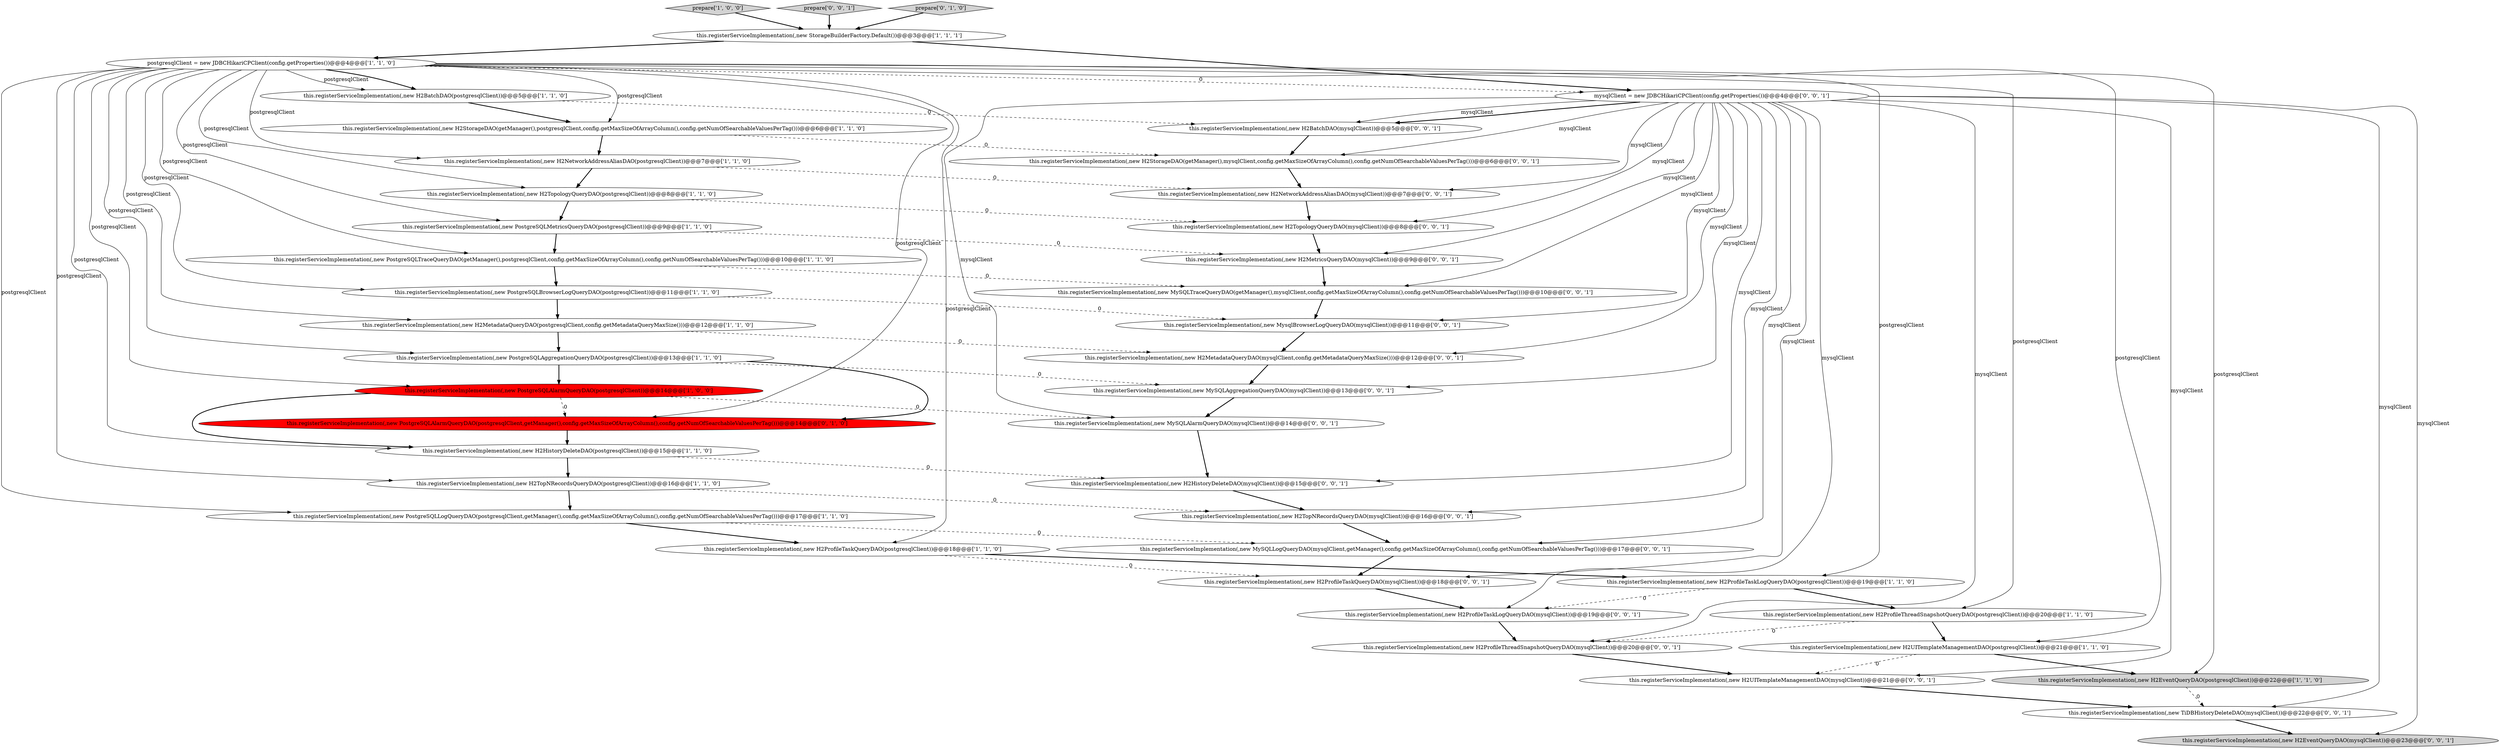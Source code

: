 digraph {
20 [style = filled, label = "prepare['1', '0', '0']", fillcolor = lightgray, shape = diamond image = "AAA0AAABBB1BBB"];
27 [style = filled, label = "this.registerServiceImplementation(,new H2ProfileTaskLogQueryDAO(mysqlClient))@@@19@@@['0', '0', '1']", fillcolor = white, shape = ellipse image = "AAA0AAABBB3BBB"];
37 [style = filled, label = "this.registerServiceImplementation(,new H2MetricsQueryDAO(mysqlClient))@@@9@@@['0', '0', '1']", fillcolor = white, shape = ellipse image = "AAA0AAABBB3BBB"];
12 [style = filled, label = "this.registerServiceImplementation(,new StorageBuilderFactory.Default())@@@3@@@['1', '1', '1']", fillcolor = white, shape = ellipse image = "AAA0AAABBB1BBB"];
33 [style = filled, label = "this.registerServiceImplementation(,new MySQLTraceQueryDAO(getManager(),mysqlClient,config.getMaxSizeOfArrayColumn(),config.getNumOfSearchableValuesPerTag()))@@@10@@@['0', '0', '1']", fillcolor = white, shape = ellipse image = "AAA0AAABBB3BBB"];
6 [style = filled, label = "this.registerServiceImplementation(,new H2BatchDAO(postgresqlClient))@@@5@@@['1', '1', '0']", fillcolor = white, shape = ellipse image = "AAA0AAABBB1BBB"];
16 [style = filled, label = "this.registerServiceImplementation(,new H2ProfileTaskQueryDAO(postgresqlClient))@@@18@@@['1', '1', '0']", fillcolor = white, shape = ellipse image = "AAA0AAABBB1BBB"];
14 [style = filled, label = "this.registerServiceImplementation(,new PostgreSQLLogQueryDAO(postgresqlClient,getManager(),config.getMaxSizeOfArrayColumn(),config.getNumOfSearchableValuesPerTag()))@@@17@@@['1', '1', '0']", fillcolor = white, shape = ellipse image = "AAA0AAABBB1BBB"];
24 [style = filled, label = "this.registerServiceImplementation(,new H2EventQueryDAO(mysqlClient))@@@23@@@['0', '0', '1']", fillcolor = lightgray, shape = ellipse image = "AAA0AAABBB3BBB"];
4 [style = filled, label = "postgresqlClient = new JDBCHikariCPClient(config.getProperties())@@@4@@@['1', '1', '0']", fillcolor = white, shape = ellipse image = "AAA0AAABBB1BBB"];
32 [style = filled, label = "prepare['0', '0', '1']", fillcolor = lightgray, shape = diamond image = "AAA0AAABBB3BBB"];
38 [style = filled, label = "this.registerServiceImplementation(,new H2MetadataQueryDAO(mysqlClient,config.getMetadataQueryMaxSize()))@@@12@@@['0', '0', '1']", fillcolor = white, shape = ellipse image = "AAA0AAABBB3BBB"];
40 [style = filled, label = "this.registerServiceImplementation(,new H2ProfileThreadSnapshotQueryDAO(mysqlClient))@@@20@@@['0', '0', '1']", fillcolor = white, shape = ellipse image = "AAA0AAABBB3BBB"];
3 [style = filled, label = "this.registerServiceImplementation(,new PostgreSQLBrowserLogQueryDAO(postgresqlClient))@@@11@@@['1', '1', '0']", fillcolor = white, shape = ellipse image = "AAA0AAABBB1BBB"];
17 [style = filled, label = "this.registerServiceImplementation(,new H2TopologyQueryDAO(postgresqlClient))@@@8@@@['1', '1', '0']", fillcolor = white, shape = ellipse image = "AAA0AAABBB1BBB"];
29 [style = filled, label = "this.registerServiceImplementation(,new TiDBHistoryDeleteDAO(mysqlClient))@@@22@@@['0', '0', '1']", fillcolor = white, shape = ellipse image = "AAA0AAABBB3BBB"];
31 [style = filled, label = "this.registerServiceImplementation(,new H2StorageDAO(getManager(),mysqlClient,config.getMaxSizeOfArrayColumn(),config.getNumOfSearchableValuesPerTag()))@@@6@@@['0', '0', '1']", fillcolor = white, shape = ellipse image = "AAA0AAABBB3BBB"];
43 [style = filled, label = "this.registerServiceImplementation(,new MySQLLogQueryDAO(mysqlClient,getManager(),config.getMaxSizeOfArrayColumn(),config.getNumOfSearchableValuesPerTag()))@@@17@@@['0', '0', '1']", fillcolor = white, shape = ellipse image = "AAA0AAABBB3BBB"];
2 [style = filled, label = "this.registerServiceImplementation(,new H2HistoryDeleteDAO(postgresqlClient))@@@15@@@['1', '1', '0']", fillcolor = white, shape = ellipse image = "AAA0AAABBB1BBB"];
7 [style = filled, label = "this.registerServiceImplementation(,new PostgreSQLTraceQueryDAO(getManager(),postgresqlClient,config.getMaxSizeOfArrayColumn(),config.getNumOfSearchableValuesPerTag()))@@@10@@@['1', '1', '0']", fillcolor = white, shape = ellipse image = "AAA0AAABBB1BBB"];
21 [style = filled, label = "prepare['0', '1', '0']", fillcolor = lightgray, shape = diamond image = "AAA0AAABBB2BBB"];
19 [style = filled, label = "this.registerServiceImplementation(,new H2MetadataQueryDAO(postgresqlClient,config.getMetadataQueryMaxSize()))@@@12@@@['1', '1', '0']", fillcolor = white, shape = ellipse image = "AAA0AAABBB1BBB"];
41 [style = filled, label = "this.registerServiceImplementation(,new H2NetworkAddressAliasDAO(mysqlClient))@@@7@@@['0', '0', '1']", fillcolor = white, shape = ellipse image = "AAA0AAABBB3BBB"];
0 [style = filled, label = "this.registerServiceImplementation(,new H2UITemplateManagementDAO(postgresqlClient))@@@21@@@['1', '1', '0']", fillcolor = white, shape = ellipse image = "AAA0AAABBB1BBB"];
25 [style = filled, label = "this.registerServiceImplementation(,new MySQLAlarmQueryDAO(mysqlClient))@@@14@@@['0', '0', '1']", fillcolor = white, shape = ellipse image = "AAA0AAABBB3BBB"];
11 [style = filled, label = "this.registerServiceImplementation(,new H2TopNRecordsQueryDAO(postgresqlClient))@@@16@@@['1', '1', '0']", fillcolor = white, shape = ellipse image = "AAA0AAABBB1BBB"];
18 [style = filled, label = "this.registerServiceImplementation(,new PostgreSQLAggregationQueryDAO(postgresqlClient))@@@13@@@['1', '1', '0']", fillcolor = white, shape = ellipse image = "AAA0AAABBB1BBB"];
34 [style = filled, label = "this.registerServiceImplementation(,new H2ProfileTaskQueryDAO(mysqlClient))@@@18@@@['0', '0', '1']", fillcolor = white, shape = ellipse image = "AAA0AAABBB3BBB"];
36 [style = filled, label = "this.registerServiceImplementation(,new H2TopNRecordsQueryDAO(mysqlClient))@@@16@@@['0', '0', '1']", fillcolor = white, shape = ellipse image = "AAA0AAABBB3BBB"];
30 [style = filled, label = "this.registerServiceImplementation(,new H2UITemplateManagementDAO(mysqlClient))@@@21@@@['0', '0', '1']", fillcolor = white, shape = ellipse image = "AAA0AAABBB3BBB"];
9 [style = filled, label = "this.registerServiceImplementation(,new H2StorageDAO(getManager(),postgresqlClient,config.getMaxSizeOfArrayColumn(),config.getNumOfSearchableValuesPerTag()))@@@6@@@['1', '1', '0']", fillcolor = white, shape = ellipse image = "AAA0AAABBB1BBB"];
39 [style = filled, label = "this.registerServiceImplementation(,new H2TopologyQueryDAO(mysqlClient))@@@8@@@['0', '0', '1']", fillcolor = white, shape = ellipse image = "AAA0AAABBB3BBB"];
5 [style = filled, label = "this.registerServiceImplementation(,new H2EventQueryDAO(postgresqlClient))@@@22@@@['1', '1', '0']", fillcolor = lightgray, shape = ellipse image = "AAA0AAABBB1BBB"];
42 [style = filled, label = "this.registerServiceImplementation(,new H2HistoryDeleteDAO(mysqlClient))@@@15@@@['0', '0', '1']", fillcolor = white, shape = ellipse image = "AAA0AAABBB3BBB"];
26 [style = filled, label = "this.registerServiceImplementation(,new H2BatchDAO(mysqlClient))@@@5@@@['0', '0', '1']", fillcolor = white, shape = ellipse image = "AAA0AAABBB3BBB"];
23 [style = filled, label = "this.registerServiceImplementation(,new MysqlBrowserLogQueryDAO(mysqlClient))@@@11@@@['0', '0', '1']", fillcolor = white, shape = ellipse image = "AAA0AAABBB3BBB"];
8 [style = filled, label = "this.registerServiceImplementation(,new PostgreSQLAlarmQueryDAO(postgresqlClient))@@@14@@@['1', '0', '0']", fillcolor = red, shape = ellipse image = "AAA1AAABBB1BBB"];
1 [style = filled, label = "this.registerServiceImplementation(,new H2NetworkAddressAliasDAO(postgresqlClient))@@@7@@@['1', '1', '0']", fillcolor = white, shape = ellipse image = "AAA0AAABBB1BBB"];
35 [style = filled, label = "mysqlClient = new JDBCHikariCPClient(config.getProperties())@@@4@@@['0', '0', '1']", fillcolor = white, shape = ellipse image = "AAA0AAABBB3BBB"];
13 [style = filled, label = "this.registerServiceImplementation(,new H2ProfileTaskLogQueryDAO(postgresqlClient))@@@19@@@['1', '1', '0']", fillcolor = white, shape = ellipse image = "AAA0AAABBB1BBB"];
15 [style = filled, label = "this.registerServiceImplementation(,new PostgreSQLMetricsQueryDAO(postgresqlClient))@@@9@@@['1', '1', '0']", fillcolor = white, shape = ellipse image = "AAA0AAABBB1BBB"];
22 [style = filled, label = "this.registerServiceImplementation(,new PostgreSQLAlarmQueryDAO(postgresqlClient,getManager(),config.getMaxSizeOfArrayColumn(),config.getNumOfSearchableValuesPerTag()))@@@14@@@['0', '1', '0']", fillcolor = red, shape = ellipse image = "AAA1AAABBB2BBB"];
28 [style = filled, label = "this.registerServiceImplementation(,new MySQLAggregationQueryDAO(mysqlClient))@@@13@@@['0', '0', '1']", fillcolor = white, shape = ellipse image = "AAA0AAABBB3BBB"];
10 [style = filled, label = "this.registerServiceImplementation(,new H2ProfileThreadSnapshotQueryDAO(postgresqlClient))@@@20@@@['1', '1', '0']", fillcolor = white, shape = ellipse image = "AAA0AAABBB1BBB"];
2->42 [style = dashed, label="0"];
11->14 [style = bold, label=""];
35->28 [style = solid, label="mysqlClient"];
32->12 [style = bold, label=""];
30->29 [style = bold, label=""];
4->11 [style = solid, label="postgresqlClient"];
19->38 [style = dashed, label="0"];
18->22 [style = bold, label=""];
3->19 [style = bold, label=""];
4->22 [style = solid, label="postgresqlClient"];
6->26 [style = dashed, label="0"];
0->30 [style = dashed, label="0"];
35->30 [style = solid, label="mysqlClient"];
28->25 [style = bold, label=""];
8->25 [style = dashed, label="0"];
35->37 [style = solid, label="mysqlClient"];
37->33 [style = bold, label=""];
35->23 [style = solid, label="mysqlClient"];
14->16 [style = bold, label=""];
35->26 [style = solid, label="mysqlClient"];
4->3 [style = solid, label="postgresqlClient"];
19->18 [style = bold, label=""];
38->28 [style = bold, label=""];
35->36 [style = solid, label="mysqlClient"];
4->17 [style = solid, label="postgresqlClient"];
35->38 [style = solid, label="mysqlClient"];
35->24 [style = solid, label="mysqlClient"];
4->5 [style = solid, label="postgresqlClient"];
12->35 [style = bold, label=""];
11->36 [style = dashed, label="0"];
4->8 [style = solid, label="postgresqlClient"];
1->17 [style = bold, label=""];
35->27 [style = solid, label="mysqlClient"];
33->23 [style = bold, label=""];
4->15 [style = solid, label="postgresqlClient"];
16->34 [style = dashed, label="0"];
35->42 [style = solid, label="mysqlClient"];
35->39 [style = solid, label="mysqlClient"];
4->9 [style = solid, label="postgresqlClient"];
9->31 [style = dashed, label="0"];
10->0 [style = bold, label=""];
17->15 [style = bold, label=""];
31->41 [style = bold, label=""];
4->2 [style = solid, label="postgresqlClient"];
9->1 [style = bold, label=""];
43->34 [style = bold, label=""];
4->35 [style = dashed, label="0"];
4->16 [style = solid, label="postgresqlClient"];
39->37 [style = bold, label=""];
36->43 [style = bold, label=""];
13->10 [style = bold, label=""];
4->1 [style = solid, label="postgresqlClient"];
17->39 [style = dashed, label="0"];
16->13 [style = bold, label=""];
22->2 [style = bold, label=""];
5->29 [style = dashed, label="0"];
4->7 [style = solid, label="postgresqlClient"];
21->12 [style = bold, label=""];
3->23 [style = dashed, label="0"];
4->18 [style = solid, label="postgresqlClient"];
8->22 [style = dashed, label="0"];
26->31 [style = bold, label=""];
13->27 [style = dashed, label="0"];
10->40 [style = dashed, label="0"];
8->2 [style = bold, label=""];
4->10 [style = solid, label="postgresqlClient"];
4->19 [style = solid, label="postgresqlClient"];
18->28 [style = dashed, label="0"];
25->42 [style = bold, label=""];
35->40 [style = solid, label="mysqlClient"];
40->30 [style = bold, label=""];
18->8 [style = bold, label=""];
35->43 [style = solid, label="mysqlClient"];
35->26 [style = bold, label=""];
2->11 [style = bold, label=""];
35->33 [style = solid, label="mysqlClient"];
4->0 [style = solid, label="postgresqlClient"];
0->5 [style = bold, label=""];
4->6 [style = solid, label="postgresqlClient"];
4->13 [style = solid, label="postgresqlClient"];
15->7 [style = bold, label=""];
4->6 [style = bold, label=""];
15->37 [style = dashed, label="0"];
42->36 [style = bold, label=""];
1->41 [style = dashed, label="0"];
4->14 [style = solid, label="postgresqlClient"];
7->3 [style = bold, label=""];
14->43 [style = dashed, label="0"];
35->31 [style = solid, label="mysqlClient"];
12->4 [style = bold, label=""];
23->38 [style = bold, label=""];
20->12 [style = bold, label=""];
35->25 [style = solid, label="mysqlClient"];
27->40 [style = bold, label=""];
35->41 [style = solid, label="mysqlClient"];
7->33 [style = dashed, label="0"];
35->34 [style = solid, label="mysqlClient"];
35->29 [style = solid, label="mysqlClient"];
6->9 [style = bold, label=""];
41->39 [style = bold, label=""];
29->24 [style = bold, label=""];
34->27 [style = bold, label=""];
}
